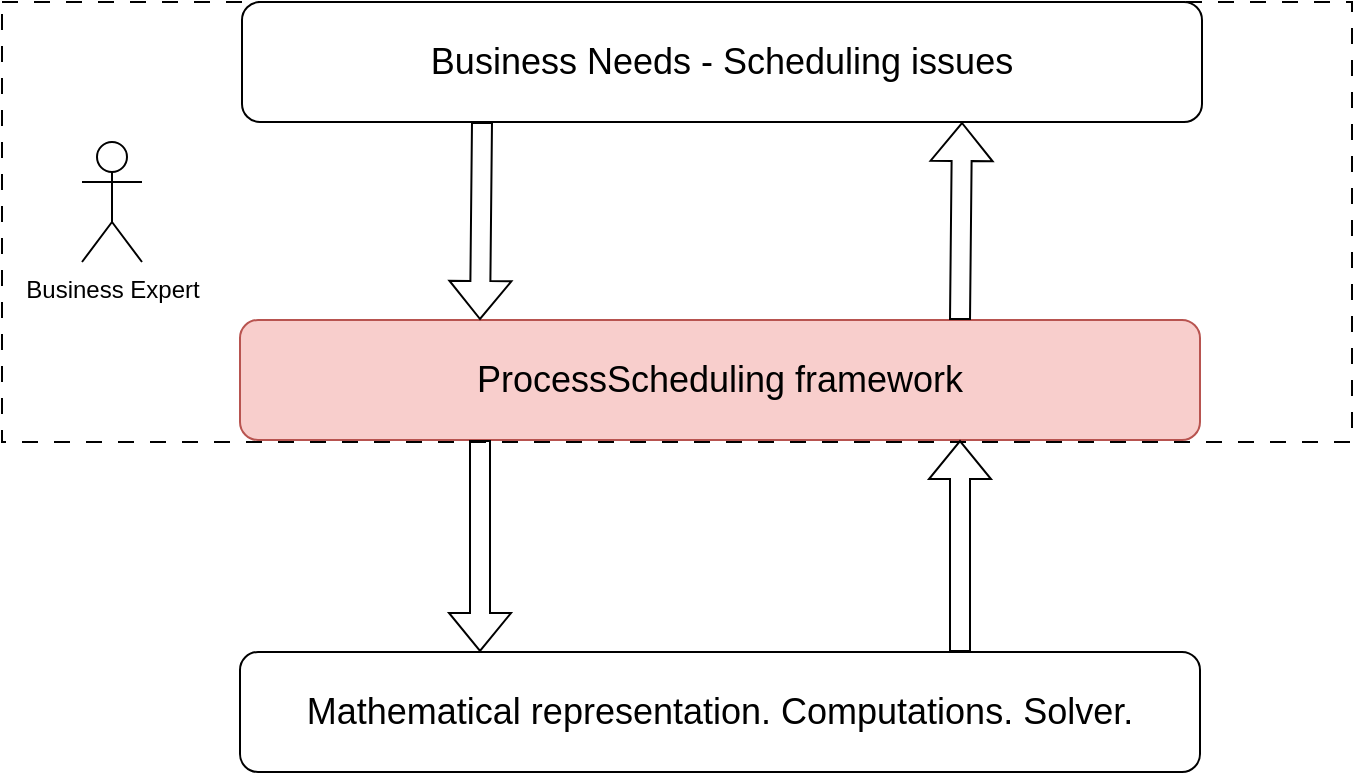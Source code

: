 <mxfile version="22.1.21" type="device">
  <diagram name="Page-1" id="4N_H3g2j59r7ephhYYMZ">
    <mxGraphModel dx="779" dy="453" grid="1" gridSize="10" guides="1" tooltips="1" connect="1" arrows="1" fold="1" page="1" pageScale="1" pageWidth="827" pageHeight="1169" math="0" shadow="0">
      <root>
        <mxCell id="0" />
        <mxCell id="1" parent="0" />
        <mxCell id="KzG_hUvDZ5vSC2WneLy_-12" value="" style="rounded=0;whiteSpace=wrap;html=1;dashed=1;dashPattern=8 8;" vertex="1" parent="1">
          <mxGeometry x="70" y="90" width="675" height="220" as="geometry" />
        </mxCell>
        <mxCell id="KzG_hUvDZ5vSC2WneLy_-1" value="&lt;font style=&quot;font-size: 18px;&quot;&gt;Business Needs - Scheduling issues&lt;/font&gt;" style="rounded=1;whiteSpace=wrap;html=1;" vertex="1" parent="1">
          <mxGeometry x="190" y="90" width="480" height="60" as="geometry" />
        </mxCell>
        <mxCell id="KzG_hUvDZ5vSC2WneLy_-2" value="&lt;font style=&quot;font-size: 18px;&quot;&gt;Mathematical representation. Computations. Solver.&lt;/font&gt;" style="rounded=1;whiteSpace=wrap;html=1;" vertex="1" parent="1">
          <mxGeometry x="189" y="415" width="480" height="60" as="geometry" />
        </mxCell>
        <mxCell id="KzG_hUvDZ5vSC2WneLy_-3" value="&lt;font style=&quot;font-size: 18px;&quot;&gt;ProcessScheduling framework&lt;/font&gt;" style="rounded=1;whiteSpace=wrap;html=1;fillColor=#f8cecc;strokeColor=#b85450;" vertex="1" parent="1">
          <mxGeometry x="189" y="249" width="480" height="60" as="geometry" />
        </mxCell>
        <mxCell id="KzG_hUvDZ5vSC2WneLy_-4" value="" style="shape=flexArrow;endArrow=classic;html=1;rounded=0;exitX=0.25;exitY=1;exitDx=0;exitDy=0;entryX=0.25;entryY=0;entryDx=0;entryDy=0;" edge="1" parent="1" source="KzG_hUvDZ5vSC2WneLy_-1" target="KzG_hUvDZ5vSC2WneLy_-3">
          <mxGeometry width="50" height="50" relative="1" as="geometry">
            <mxPoint x="330.0" y="170.0" as="sourcePoint" />
            <mxPoint x="331.04" y="270.96" as="targetPoint" />
          </mxGeometry>
        </mxCell>
        <mxCell id="KzG_hUvDZ5vSC2WneLy_-5" value="" style="shape=flexArrow;endArrow=classic;html=1;rounded=0;exitX=0.25;exitY=1;exitDx=0;exitDy=0;entryX=0.25;entryY=0;entryDx=0;entryDy=0;" edge="1" parent="1" source="KzG_hUvDZ5vSC2WneLy_-3" target="KzG_hUvDZ5vSC2WneLy_-2">
          <mxGeometry width="50" height="50" relative="1" as="geometry">
            <mxPoint x="311" y="320" as="sourcePoint" />
            <mxPoint x="310" y="420" as="targetPoint" />
          </mxGeometry>
        </mxCell>
        <mxCell id="KzG_hUvDZ5vSC2WneLy_-6" value="" style="shape=flexArrow;endArrow=classic;html=1;rounded=0;exitX=0.75;exitY=0;exitDx=0;exitDy=0;entryX=0.75;entryY=1;entryDx=0;entryDy=0;" edge="1" parent="1" source="KzG_hUvDZ5vSC2WneLy_-3" target="KzG_hUvDZ5vSC2WneLy_-1">
          <mxGeometry width="50" height="50" relative="1" as="geometry">
            <mxPoint x="501" y="180" as="sourcePoint" />
            <mxPoint x="500" y="279" as="targetPoint" />
          </mxGeometry>
        </mxCell>
        <mxCell id="KzG_hUvDZ5vSC2WneLy_-7" value="" style="shape=flexArrow;endArrow=classic;html=1;rounded=0;entryX=0.75;entryY=1;entryDx=0;entryDy=0;exitX=0.75;exitY=0;exitDx=0;exitDy=0;" edge="1" parent="1" source="KzG_hUvDZ5vSC2WneLy_-2" target="KzG_hUvDZ5vSC2WneLy_-3">
          <mxGeometry width="50" height="50" relative="1" as="geometry">
            <mxPoint x="590" y="380" as="sourcePoint" />
            <mxPoint x="551" y="320" as="targetPoint" />
          </mxGeometry>
        </mxCell>
        <mxCell id="KzG_hUvDZ5vSC2WneLy_-8" value="Business Expert" style="shape=umlActor;verticalLabelPosition=bottom;verticalAlign=top;html=1;outlineConnect=0;" vertex="1" parent="1">
          <mxGeometry x="110" y="160" width="30" height="60" as="geometry" />
        </mxCell>
      </root>
    </mxGraphModel>
  </diagram>
</mxfile>
